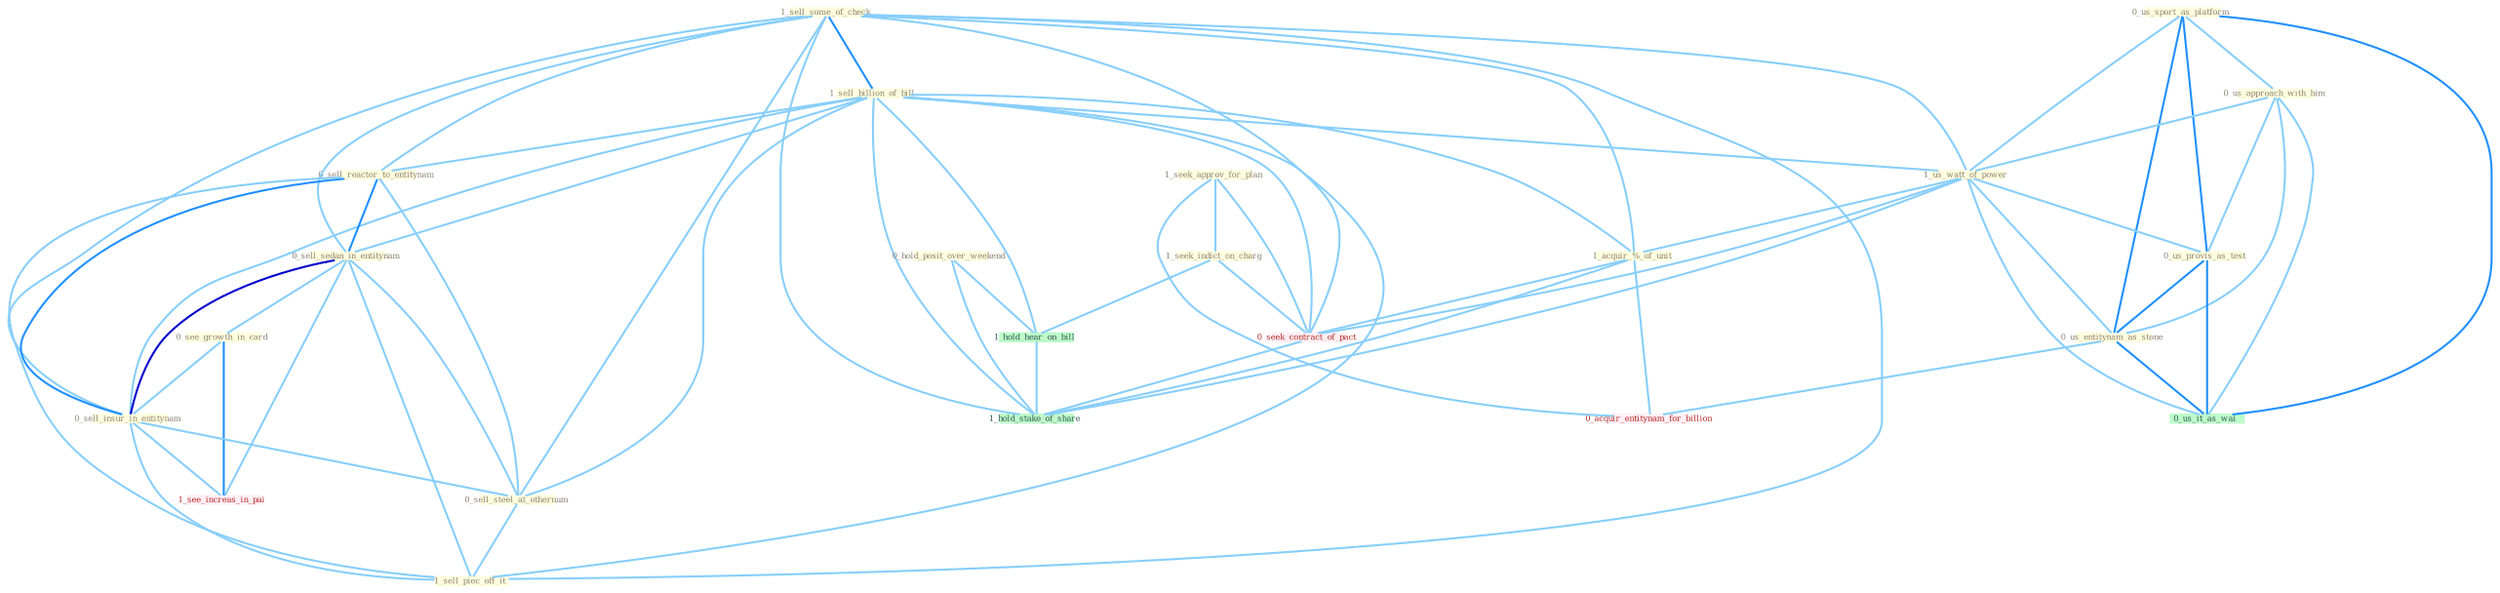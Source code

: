 Graph G{ 
    node
    [shape=polygon,style=filled,width=.5,height=.06,color="#BDFCC9",fixedsize=true,fontsize=4,
    fontcolor="#2f4f4f"];
    {node
    [color="#ffffe0", fontcolor="#8b7d6b"] "1_seek_approv_for_plan " "0_us_sport_as_platform " "1_sell_some_of_check " "0_us_approach_with_him " "1_sell_billion_of_bill " "0_sell_reactor_to_entitynam " "0_sell_sedan_in_entitynam " "1_us_watt_of_power " "0_see_growth_in_card " "0_hold_posit_over_weekend " "0_sell_insur_in_entitynam " "1_seek_indict_on_charg " "0_us_provis_as_test " "0_us_entitynam_as_stone " "1_acquir_%_of_unit " "0_sell_steel_at_othernum " "1_sell_piec_off_it "}
{node [color="#fff0f5", fontcolor="#b22222"] "0_seek_contract_of_pact " "0_acquir_entitynam_for_billion " "1_see_increas_in_pai "}
edge [color="#B0E2FF"];

	"1_seek_approv_for_plan " -- "1_seek_indict_on_charg " [w="1", color="#87cefa" ];
	"1_seek_approv_for_plan " -- "0_seek_contract_of_pact " [w="1", color="#87cefa" ];
	"1_seek_approv_for_plan " -- "0_acquir_entitynam_for_billion " [w="1", color="#87cefa" ];
	"0_us_sport_as_platform " -- "0_us_approach_with_him " [w="1", color="#87cefa" ];
	"0_us_sport_as_platform " -- "1_us_watt_of_power " [w="1", color="#87cefa" ];
	"0_us_sport_as_platform " -- "0_us_provis_as_test " [w="2", color="#1e90ff" , len=0.8];
	"0_us_sport_as_platform " -- "0_us_entitynam_as_stone " [w="2", color="#1e90ff" , len=0.8];
	"0_us_sport_as_platform " -- "0_us_it_as_wai " [w="2", color="#1e90ff" , len=0.8];
	"1_sell_some_of_check " -- "1_sell_billion_of_bill " [w="2", color="#1e90ff" , len=0.8];
	"1_sell_some_of_check " -- "0_sell_reactor_to_entitynam " [w="1", color="#87cefa" ];
	"1_sell_some_of_check " -- "0_sell_sedan_in_entitynam " [w="1", color="#87cefa" ];
	"1_sell_some_of_check " -- "1_us_watt_of_power " [w="1", color="#87cefa" ];
	"1_sell_some_of_check " -- "0_sell_insur_in_entitynam " [w="1", color="#87cefa" ];
	"1_sell_some_of_check " -- "1_acquir_%_of_unit " [w="1", color="#87cefa" ];
	"1_sell_some_of_check " -- "0_sell_steel_at_othernum " [w="1", color="#87cefa" ];
	"1_sell_some_of_check " -- "1_sell_piec_off_it " [w="1", color="#87cefa" ];
	"1_sell_some_of_check " -- "0_seek_contract_of_pact " [w="1", color="#87cefa" ];
	"1_sell_some_of_check " -- "1_hold_stake_of_share " [w="1", color="#87cefa" ];
	"0_us_approach_with_him " -- "1_us_watt_of_power " [w="1", color="#87cefa" ];
	"0_us_approach_with_him " -- "0_us_provis_as_test " [w="1", color="#87cefa" ];
	"0_us_approach_with_him " -- "0_us_entitynam_as_stone " [w="1", color="#87cefa" ];
	"0_us_approach_with_him " -- "0_us_it_as_wai " [w="1", color="#87cefa" ];
	"1_sell_billion_of_bill " -- "0_sell_reactor_to_entitynam " [w="1", color="#87cefa" ];
	"1_sell_billion_of_bill " -- "0_sell_sedan_in_entitynam " [w="1", color="#87cefa" ];
	"1_sell_billion_of_bill " -- "1_us_watt_of_power " [w="1", color="#87cefa" ];
	"1_sell_billion_of_bill " -- "0_sell_insur_in_entitynam " [w="1", color="#87cefa" ];
	"1_sell_billion_of_bill " -- "1_acquir_%_of_unit " [w="1", color="#87cefa" ];
	"1_sell_billion_of_bill " -- "0_sell_steel_at_othernum " [w="1", color="#87cefa" ];
	"1_sell_billion_of_bill " -- "1_sell_piec_off_it " [w="1", color="#87cefa" ];
	"1_sell_billion_of_bill " -- "0_seek_contract_of_pact " [w="1", color="#87cefa" ];
	"1_sell_billion_of_bill " -- "1_hold_hear_on_bill " [w="1", color="#87cefa" ];
	"1_sell_billion_of_bill " -- "1_hold_stake_of_share " [w="1", color="#87cefa" ];
	"0_sell_reactor_to_entitynam " -- "0_sell_sedan_in_entitynam " [w="2", color="#1e90ff" , len=0.8];
	"0_sell_reactor_to_entitynam " -- "0_sell_insur_in_entitynam " [w="2", color="#1e90ff" , len=0.8];
	"0_sell_reactor_to_entitynam " -- "0_sell_steel_at_othernum " [w="1", color="#87cefa" ];
	"0_sell_reactor_to_entitynam " -- "1_sell_piec_off_it " [w="1", color="#87cefa" ];
	"0_sell_sedan_in_entitynam " -- "0_see_growth_in_card " [w="1", color="#87cefa" ];
	"0_sell_sedan_in_entitynam " -- "0_sell_insur_in_entitynam " [w="3", color="#0000cd" , len=0.6];
	"0_sell_sedan_in_entitynam " -- "0_sell_steel_at_othernum " [w="1", color="#87cefa" ];
	"0_sell_sedan_in_entitynam " -- "1_sell_piec_off_it " [w="1", color="#87cefa" ];
	"0_sell_sedan_in_entitynam " -- "1_see_increas_in_pai " [w="1", color="#87cefa" ];
	"1_us_watt_of_power " -- "0_us_provis_as_test " [w="1", color="#87cefa" ];
	"1_us_watt_of_power " -- "0_us_entitynam_as_stone " [w="1", color="#87cefa" ];
	"1_us_watt_of_power " -- "1_acquir_%_of_unit " [w="1", color="#87cefa" ];
	"1_us_watt_of_power " -- "0_seek_contract_of_pact " [w="1", color="#87cefa" ];
	"1_us_watt_of_power " -- "0_us_it_as_wai " [w="1", color="#87cefa" ];
	"1_us_watt_of_power " -- "1_hold_stake_of_share " [w="1", color="#87cefa" ];
	"0_see_growth_in_card " -- "0_sell_insur_in_entitynam " [w="1", color="#87cefa" ];
	"0_see_growth_in_card " -- "1_see_increas_in_pai " [w="2", color="#1e90ff" , len=0.8];
	"0_hold_posit_over_weekend " -- "1_hold_hear_on_bill " [w="1", color="#87cefa" ];
	"0_hold_posit_over_weekend " -- "1_hold_stake_of_share " [w="1", color="#87cefa" ];
	"0_sell_insur_in_entitynam " -- "0_sell_steel_at_othernum " [w="1", color="#87cefa" ];
	"0_sell_insur_in_entitynam " -- "1_sell_piec_off_it " [w="1", color="#87cefa" ];
	"0_sell_insur_in_entitynam " -- "1_see_increas_in_pai " [w="1", color="#87cefa" ];
	"1_seek_indict_on_charg " -- "0_seek_contract_of_pact " [w="1", color="#87cefa" ];
	"1_seek_indict_on_charg " -- "1_hold_hear_on_bill " [w="1", color="#87cefa" ];
	"0_us_provis_as_test " -- "0_us_entitynam_as_stone " [w="2", color="#1e90ff" , len=0.8];
	"0_us_provis_as_test " -- "0_us_it_as_wai " [w="2", color="#1e90ff" , len=0.8];
	"0_us_entitynam_as_stone " -- "0_us_it_as_wai " [w="2", color="#1e90ff" , len=0.8];
	"0_us_entitynam_as_stone " -- "0_acquir_entitynam_for_billion " [w="1", color="#87cefa" ];
	"1_acquir_%_of_unit " -- "0_seek_contract_of_pact " [w="1", color="#87cefa" ];
	"1_acquir_%_of_unit " -- "0_acquir_entitynam_for_billion " [w="1", color="#87cefa" ];
	"1_acquir_%_of_unit " -- "1_hold_stake_of_share " [w="1", color="#87cefa" ];
	"0_sell_steel_at_othernum " -- "1_sell_piec_off_it " [w="1", color="#87cefa" ];
	"0_seek_contract_of_pact " -- "1_hold_stake_of_share " [w="1", color="#87cefa" ];
	"1_hold_hear_on_bill " -- "1_hold_stake_of_share " [w="1", color="#87cefa" ];
}